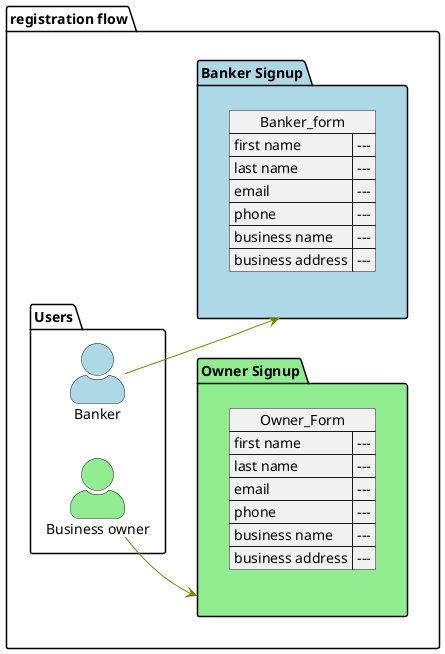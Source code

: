 @startuml
allowmixing
skinparam usecase {
BackgroundColor DarkSeaGreen
BorderColor DarkSlateGray
BackgroundColor<< Main >> YellowGreen
BorderColor<< Main >> YellowGreen
ArrowColor Olive
ActorBorderColor black
ActorFontName Courier
ActorBackgroundColor<< Human >> Gold
}

package "registration flow" {
  skinparam actorStyle awesome
  package Users {
    actor :Business owner: as owner #LightGreen
    actor :Banker: as banker #LightBlue
  }

    package "Owner Signup" as ownersignup #LightGreen{
        json Owner_Form {
            "first name": "---",
            "last name": "---",
            "email": "---",
            "phone": "---",
            "business name": "---",
            "business address": "---"
        }
    }

    package "Banker Signup" as bankersignup #LightBlue{
        json Banker_form{
            "first name": "---",
            "last name": "---",
            "email": "---",
            "phone": "---",
            "business name": "---",
            "business address": "---"
        }
    }
}
left to right direction
owner -down-> ownersignup
banker -down-> bankersignup
@enduml